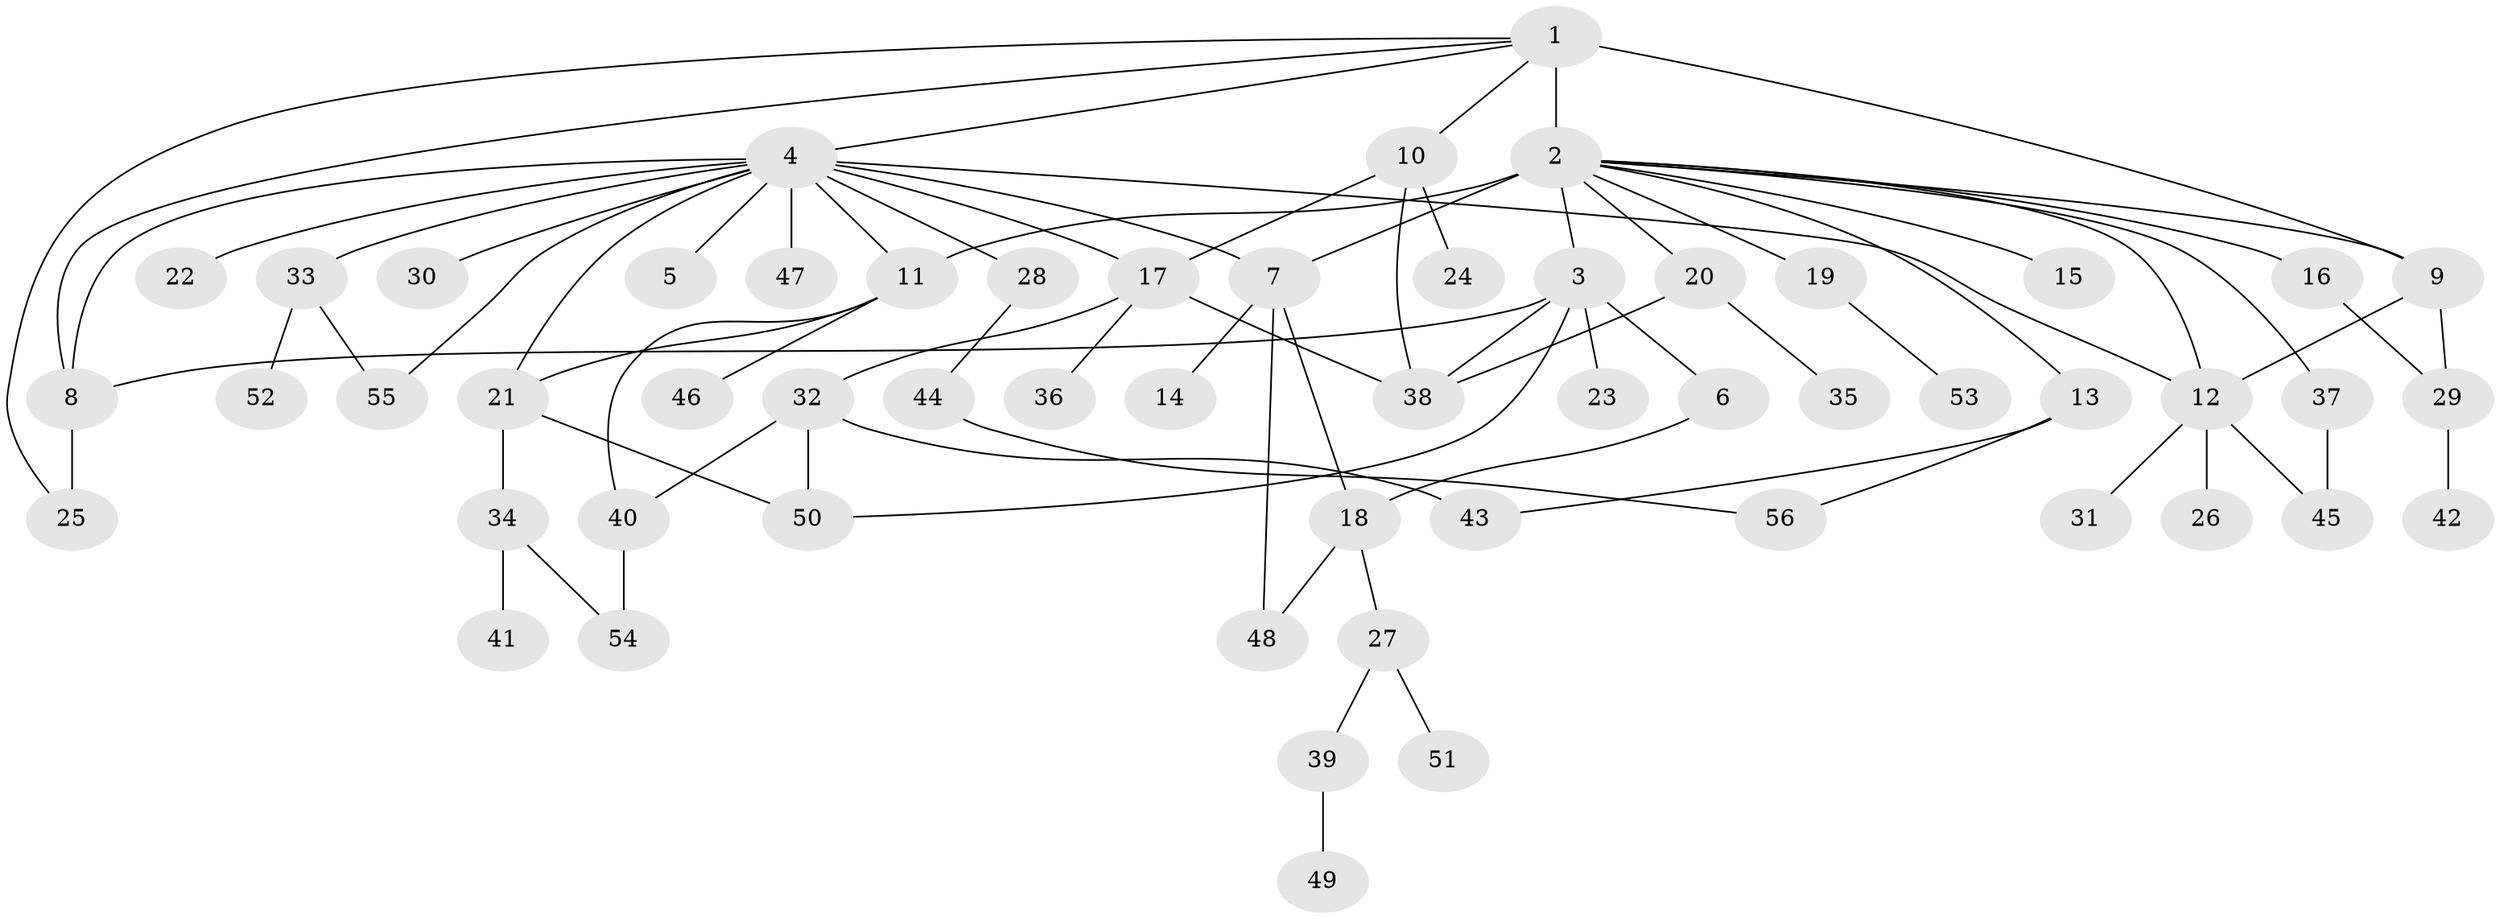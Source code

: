 // original degree distribution, {10: 0.008928571428571428, 23: 0.008928571428571428, 7: 0.017857142857142856, 17: 0.008928571428571428, 1: 0.48214285714285715, 3: 0.09821428571428571, 6: 0.017857142857142856, 8: 0.017857142857142856, 2: 0.24107142857142858, 5: 0.044642857142857144, 4: 0.05357142857142857}
// Generated by graph-tools (version 1.1) at 2025/35/03/09/25 02:35:38]
// undirected, 56 vertices, 79 edges
graph export_dot {
graph [start="1"]
  node [color=gray90,style=filled];
  1;
  2;
  3;
  4;
  5;
  6;
  7;
  8;
  9;
  10;
  11;
  12;
  13;
  14;
  15;
  16;
  17;
  18;
  19;
  20;
  21;
  22;
  23;
  24;
  25;
  26;
  27;
  28;
  29;
  30;
  31;
  32;
  33;
  34;
  35;
  36;
  37;
  38;
  39;
  40;
  41;
  42;
  43;
  44;
  45;
  46;
  47;
  48;
  49;
  50;
  51;
  52;
  53;
  54;
  55;
  56;
  1 -- 2 [weight=1.0];
  1 -- 4 [weight=1.0];
  1 -- 8 [weight=1.0];
  1 -- 9 [weight=4.0];
  1 -- 10 [weight=1.0];
  1 -- 25 [weight=1.0];
  2 -- 3 [weight=1.0];
  2 -- 7 [weight=1.0];
  2 -- 9 [weight=1.0];
  2 -- 11 [weight=8.0];
  2 -- 12 [weight=1.0];
  2 -- 13 [weight=1.0];
  2 -- 15 [weight=1.0];
  2 -- 16 [weight=1.0];
  2 -- 19 [weight=1.0];
  2 -- 20 [weight=1.0];
  2 -- 37 [weight=1.0];
  3 -- 6 [weight=1.0];
  3 -- 8 [weight=1.0];
  3 -- 23 [weight=1.0];
  3 -- 38 [weight=1.0];
  3 -- 50 [weight=1.0];
  4 -- 5 [weight=1.0];
  4 -- 7 [weight=1.0];
  4 -- 8 [weight=1.0];
  4 -- 11 [weight=1.0];
  4 -- 12 [weight=1.0];
  4 -- 17 [weight=1.0];
  4 -- 21 [weight=1.0];
  4 -- 22 [weight=1.0];
  4 -- 28 [weight=2.0];
  4 -- 30 [weight=1.0];
  4 -- 33 [weight=1.0];
  4 -- 47 [weight=1.0];
  4 -- 55 [weight=1.0];
  6 -- 18 [weight=1.0];
  7 -- 14 [weight=1.0];
  7 -- 18 [weight=1.0];
  7 -- 48 [weight=1.0];
  8 -- 25 [weight=4.0];
  9 -- 12 [weight=1.0];
  9 -- 29 [weight=1.0];
  10 -- 17 [weight=1.0];
  10 -- 24 [weight=1.0];
  10 -- 38 [weight=1.0];
  11 -- 21 [weight=1.0];
  11 -- 40 [weight=1.0];
  11 -- 46 [weight=1.0];
  12 -- 26 [weight=1.0];
  12 -- 31 [weight=1.0];
  12 -- 45 [weight=2.0];
  13 -- 43 [weight=1.0];
  13 -- 56 [weight=1.0];
  16 -- 29 [weight=1.0];
  17 -- 32 [weight=1.0];
  17 -- 36 [weight=1.0];
  17 -- 38 [weight=1.0];
  18 -- 27 [weight=1.0];
  18 -- 48 [weight=1.0];
  19 -- 53 [weight=1.0];
  20 -- 35 [weight=2.0];
  20 -- 38 [weight=1.0];
  21 -- 34 [weight=1.0];
  21 -- 50 [weight=1.0];
  27 -- 39 [weight=1.0];
  27 -- 51 [weight=1.0];
  28 -- 44 [weight=1.0];
  29 -- 42 [weight=2.0];
  32 -- 40 [weight=1.0];
  32 -- 43 [weight=3.0];
  32 -- 50 [weight=1.0];
  33 -- 52 [weight=1.0];
  33 -- 55 [weight=1.0];
  34 -- 41 [weight=1.0];
  34 -- 54 [weight=1.0];
  37 -- 45 [weight=2.0];
  39 -- 49 [weight=1.0];
  40 -- 54 [weight=1.0];
  44 -- 56 [weight=1.0];
}
